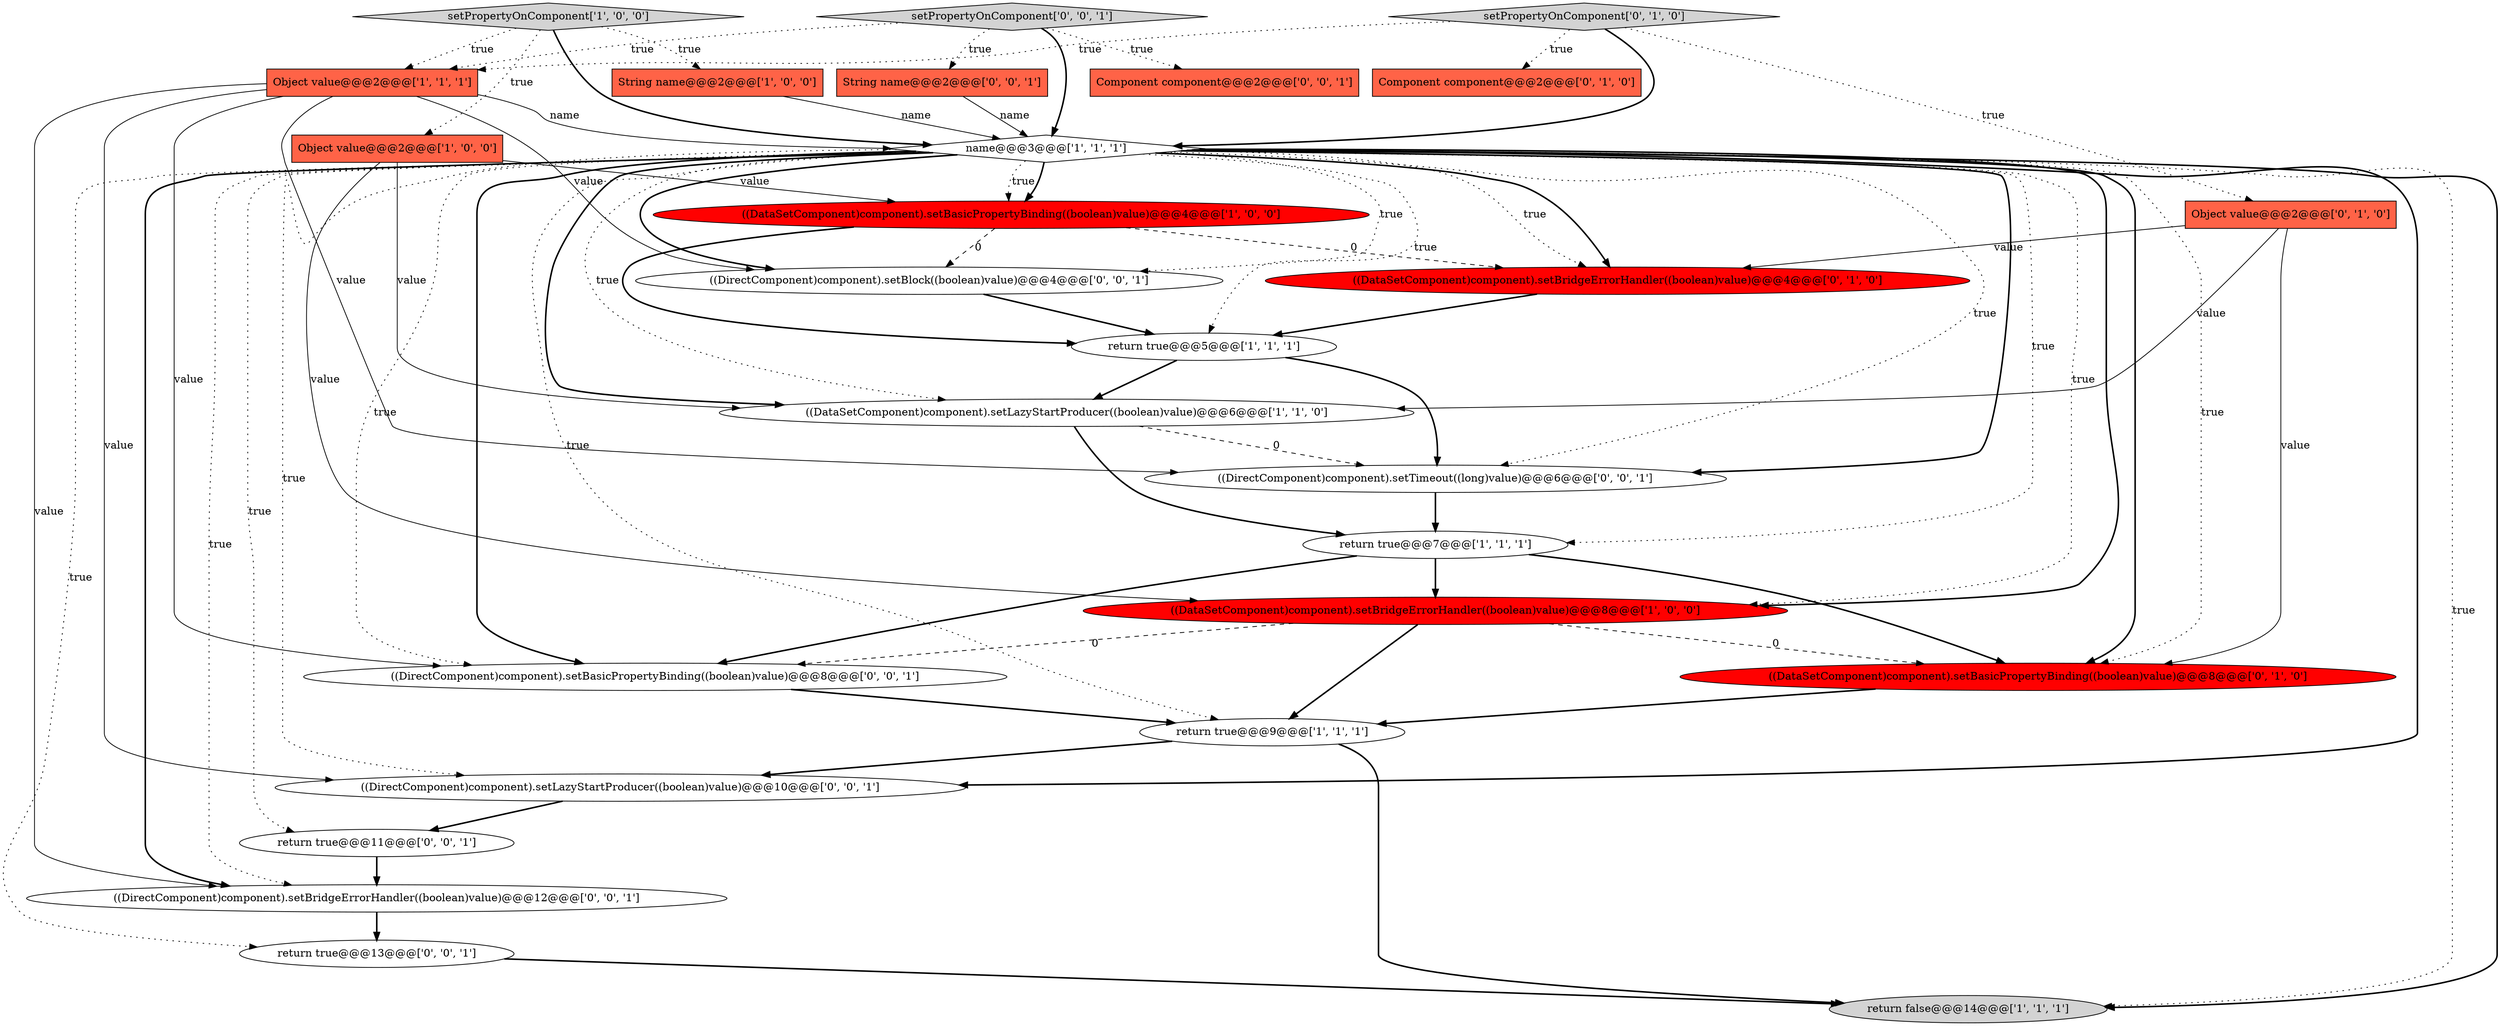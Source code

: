 digraph {
22 [style = filled, label = "return true@@@13@@@['0', '0', '1']", fillcolor = white, shape = ellipse image = "AAA0AAABBB3BBB"];
10 [style = filled, label = "return false@@@14@@@['1', '1', '1']", fillcolor = lightgray, shape = ellipse image = "AAA0AAABBB1BBB"];
7 [style = filled, label = "Object value@@@2@@@['1', '1', '1']", fillcolor = tomato, shape = box image = "AAA0AAABBB1BBB"];
15 [style = filled, label = "setPropertyOnComponent['0', '1', '0']", fillcolor = lightgray, shape = diamond image = "AAA0AAABBB2BBB"];
21 [style = filled, label = "String name@@@2@@@['0', '0', '1']", fillcolor = tomato, shape = box image = "AAA0AAABBB3BBB"];
23 [style = filled, label = "((DirectComponent)component).setBridgeErrorHandler((boolean)value)@@@12@@@['0', '0', '1']", fillcolor = white, shape = ellipse image = "AAA0AAABBB3BBB"];
8 [style = filled, label = "((DataSetComponent)component).setBasicPropertyBinding((boolean)value)@@@4@@@['1', '0', '0']", fillcolor = red, shape = ellipse image = "AAA1AAABBB1BBB"];
11 [style = filled, label = "return true@@@9@@@['1', '1', '1']", fillcolor = white, shape = ellipse image = "AAA0AAABBB1BBB"];
0 [style = filled, label = "String name@@@2@@@['1', '0', '0']", fillcolor = tomato, shape = box image = "AAA0AAABBB1BBB"];
5 [style = filled, label = "Object value@@@2@@@['1', '0', '0']", fillcolor = tomato, shape = box image = "AAA0AAABBB1BBB"];
13 [style = filled, label = "((DataSetComponent)component).setBridgeErrorHandler((boolean)value)@@@4@@@['0', '1', '0']", fillcolor = red, shape = ellipse image = "AAA1AAABBB2BBB"];
12 [style = filled, label = "Object value@@@2@@@['0', '1', '0']", fillcolor = tomato, shape = box image = "AAA0AAABBB2BBB"];
20 [style = filled, label = "((DirectComponent)component).setBasicPropertyBinding((boolean)value)@@@8@@@['0', '0', '1']", fillcolor = white, shape = ellipse image = "AAA0AAABBB3BBB"];
24 [style = filled, label = "((DirectComponent)component).setLazyStartProducer((boolean)value)@@@10@@@['0', '0', '1']", fillcolor = white, shape = ellipse image = "AAA0AAABBB3BBB"];
18 [style = filled, label = "return true@@@11@@@['0', '0', '1']", fillcolor = white, shape = ellipse image = "AAA0AAABBB3BBB"];
16 [style = filled, label = "((DataSetComponent)component).setBasicPropertyBinding((boolean)value)@@@8@@@['0', '1', '0']", fillcolor = red, shape = ellipse image = "AAA1AAABBB2BBB"];
14 [style = filled, label = "Component component@@@2@@@['0', '1', '0']", fillcolor = tomato, shape = box image = "AAA0AAABBB2BBB"];
3 [style = filled, label = "((DataSetComponent)component).setLazyStartProducer((boolean)value)@@@6@@@['1', '1', '0']", fillcolor = white, shape = ellipse image = "AAA0AAABBB1BBB"];
25 [style = filled, label = "Component component@@@2@@@['0', '0', '1']", fillcolor = tomato, shape = box image = "AAA0AAABBB3BBB"];
26 [style = filled, label = "setPropertyOnComponent['0', '0', '1']", fillcolor = lightgray, shape = diamond image = "AAA0AAABBB3BBB"];
4 [style = filled, label = "((DataSetComponent)component).setBridgeErrorHandler((boolean)value)@@@8@@@['1', '0', '0']", fillcolor = red, shape = ellipse image = "AAA1AAABBB1BBB"];
6 [style = filled, label = "name@@@3@@@['1', '1', '1']", fillcolor = white, shape = diamond image = "AAA0AAABBB1BBB"];
1 [style = filled, label = "return true@@@7@@@['1', '1', '1']", fillcolor = white, shape = ellipse image = "AAA0AAABBB1BBB"];
17 [style = filled, label = "((DirectComponent)component).setBlock((boolean)value)@@@4@@@['0', '0', '1']", fillcolor = white, shape = ellipse image = "AAA0AAABBB3BBB"];
2 [style = filled, label = "setPropertyOnComponent['1', '0', '0']", fillcolor = lightgray, shape = diamond image = "AAA0AAABBB1BBB"];
9 [style = filled, label = "return true@@@5@@@['1', '1', '1']", fillcolor = white, shape = ellipse image = "AAA0AAABBB1BBB"];
19 [style = filled, label = "((DirectComponent)component).setTimeout((long)value)@@@6@@@['0', '0', '1']", fillcolor = white, shape = ellipse image = "AAA0AAABBB3BBB"];
6->17 [style = bold, label=""];
5->4 [style = solid, label="value"];
6->3 [style = bold, label=""];
6->24 [style = dotted, label="true"];
1->4 [style = bold, label=""];
2->0 [style = dotted, label="true"];
16->11 [style = bold, label=""];
5->3 [style = solid, label="value"];
4->16 [style = dashed, label="0"];
18->23 [style = bold, label=""];
3->1 [style = bold, label=""];
7->19 [style = solid, label="value"];
5->8 [style = solid, label="value"];
26->25 [style = dotted, label="true"];
0->6 [style = solid, label="name"];
7->17 [style = solid, label="value"];
12->16 [style = solid, label="value"];
2->6 [style = bold, label=""];
6->13 [style = dotted, label="true"];
6->23 [style = bold, label=""];
17->9 [style = bold, label=""];
6->1 [style = dotted, label="true"];
6->23 [style = dotted, label="true"];
1->20 [style = bold, label=""];
6->24 [style = bold, label=""];
15->6 [style = bold, label=""];
6->19 [style = bold, label=""];
6->22 [style = dotted, label="true"];
20->11 [style = bold, label=""];
15->14 [style = dotted, label="true"];
15->7 [style = dotted, label="true"];
11->24 [style = bold, label=""];
26->6 [style = bold, label=""];
24->18 [style = bold, label=""];
6->19 [style = dotted, label="true"];
6->17 [style = dotted, label="true"];
6->20 [style = dotted, label="true"];
8->13 [style = dashed, label="0"];
3->19 [style = dashed, label="0"];
7->20 [style = solid, label="value"];
6->10 [style = dotted, label="true"];
6->20 [style = bold, label=""];
12->3 [style = solid, label="value"];
6->4 [style = bold, label=""];
19->1 [style = bold, label=""];
23->22 [style = bold, label=""];
6->18 [style = dotted, label="true"];
6->4 [style = dotted, label="true"];
7->6 [style = solid, label="name"];
6->9 [style = dotted, label="true"];
4->20 [style = dashed, label="0"];
6->8 [style = dotted, label="true"];
26->21 [style = dotted, label="true"];
11->10 [style = bold, label=""];
2->7 [style = dotted, label="true"];
6->10 [style = bold, label=""];
6->13 [style = bold, label=""];
6->16 [style = bold, label=""];
6->8 [style = bold, label=""];
21->6 [style = solid, label="name"];
1->16 [style = bold, label=""];
8->9 [style = bold, label=""];
22->10 [style = bold, label=""];
15->12 [style = dotted, label="true"];
9->3 [style = bold, label=""];
9->19 [style = bold, label=""];
8->17 [style = dashed, label="0"];
13->9 [style = bold, label=""];
6->11 [style = dotted, label="true"];
7->23 [style = solid, label="value"];
12->13 [style = solid, label="value"];
6->3 [style = dotted, label="true"];
7->24 [style = solid, label="value"];
2->5 [style = dotted, label="true"];
4->11 [style = bold, label=""];
6->16 [style = dotted, label="true"];
26->7 [style = dotted, label="true"];
}
